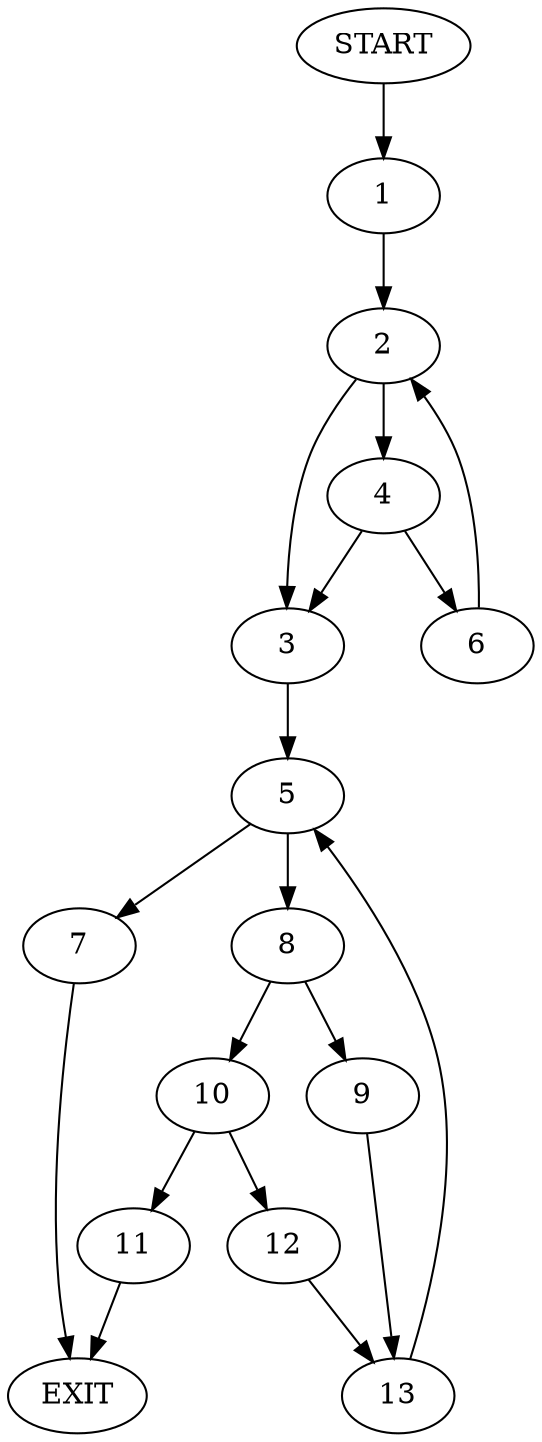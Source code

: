 digraph {
0 [label="START"]
14 [label="EXIT"]
0 -> 1
1 -> 2
2 -> 3
2 -> 4
3 -> 5
4 -> 6
4 -> 3
6 -> 2
5 -> 7
5 -> 8
7 -> 14
8 -> 9
8 -> 10
10 -> 11
10 -> 12
9 -> 13
13 -> 5
11 -> 14
12 -> 13
}
